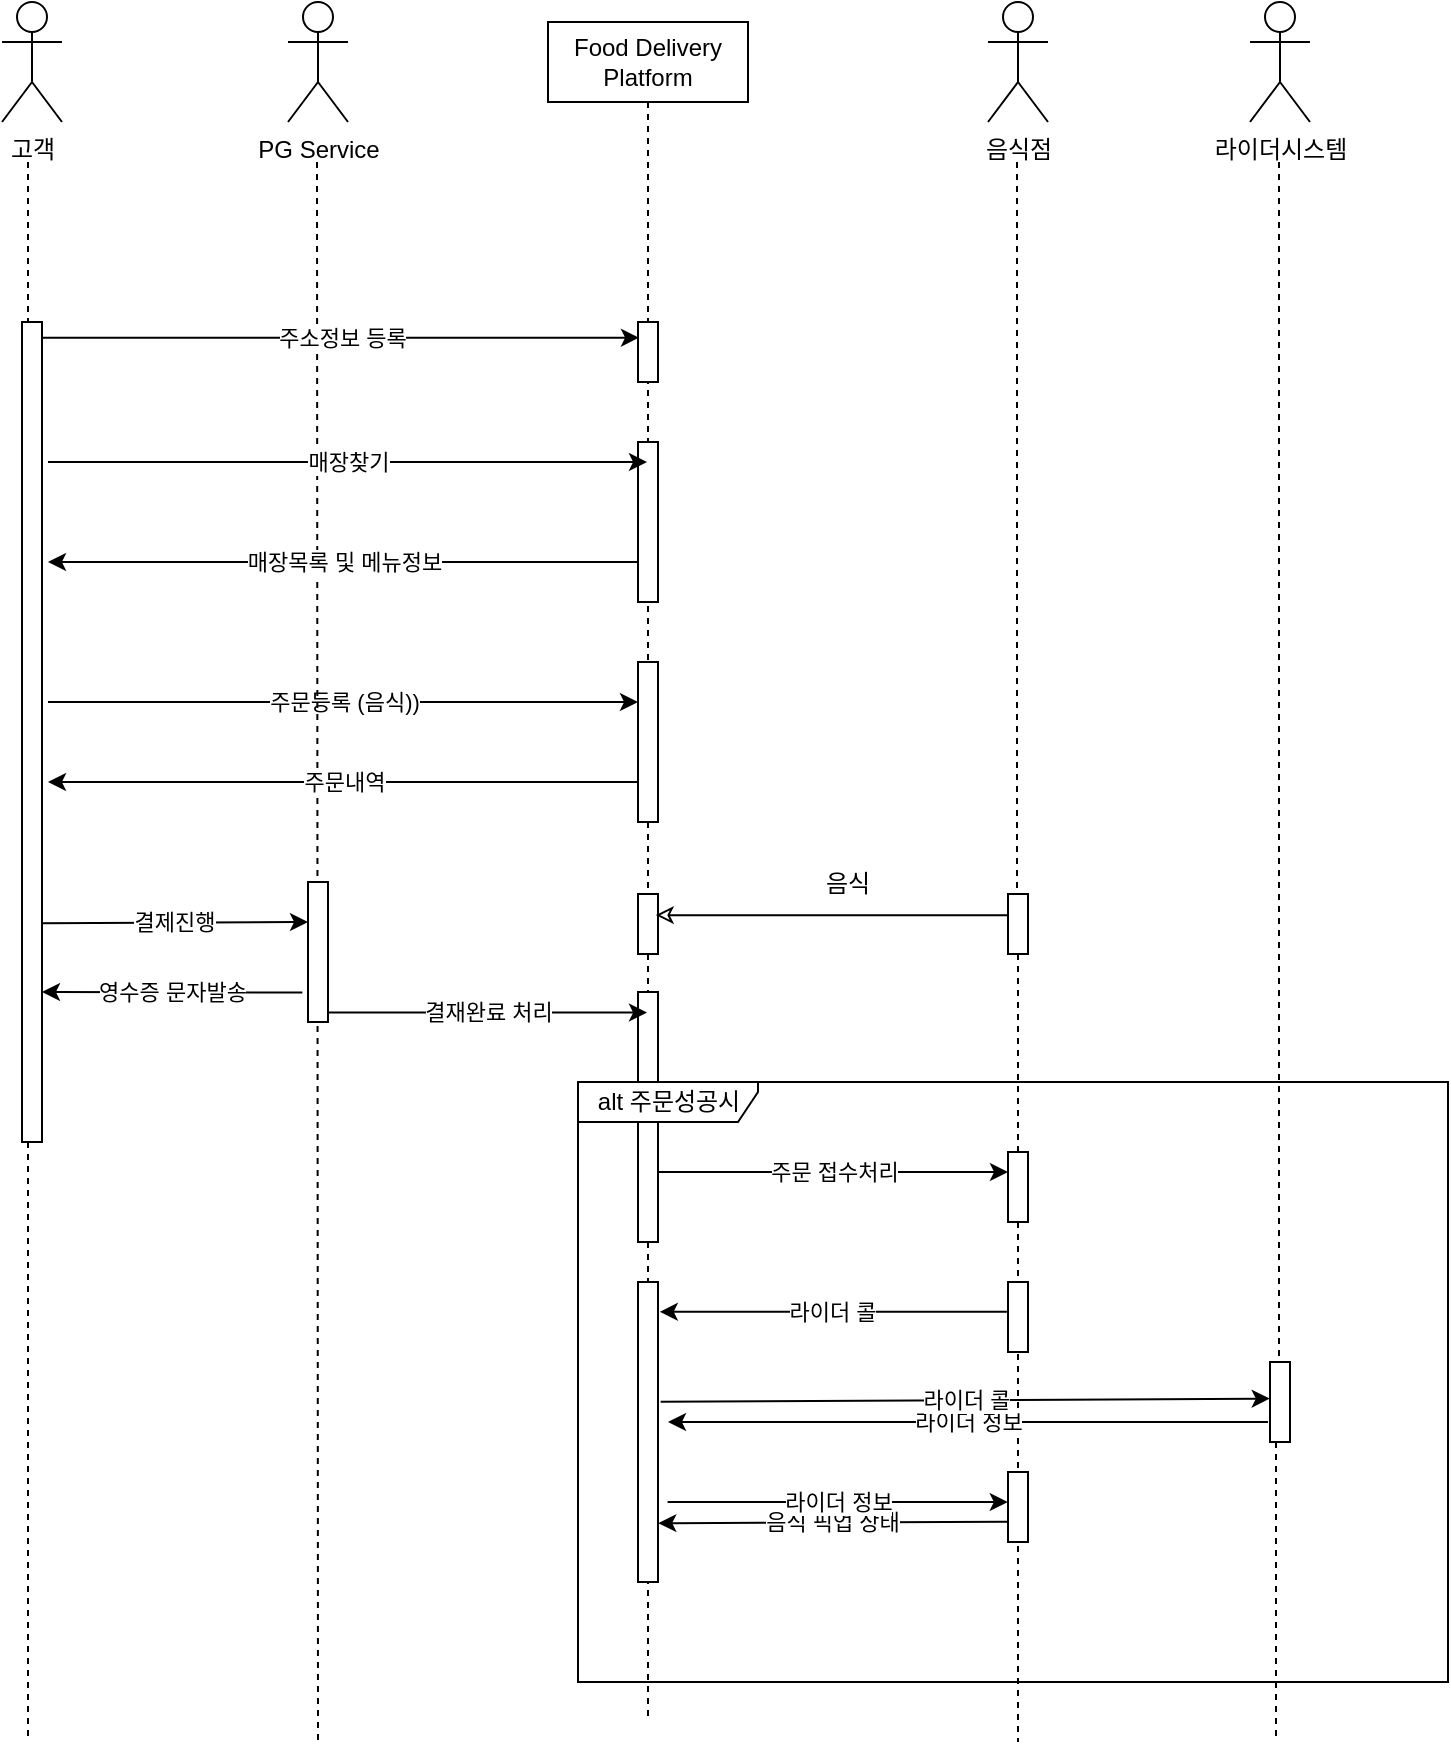 <mxfile version="20.8.14" type="github">
  <diagram name="페이지-1" id="G8HBMBSFDNfXRrGZk2dZ">
    <mxGraphModel dx="1405" dy="901" grid="1" gridSize="10" guides="1" tooltips="1" connect="1" arrows="1" fold="1" page="1" pageScale="1" pageWidth="827" pageHeight="1169" math="0" shadow="0">
      <root>
        <mxCell id="0" />
        <mxCell id="1" parent="0" />
        <mxCell id="JSWrZhwCicqu2azKiJlL-1" value="고객" style="shape=umlActor;verticalLabelPosition=bottom;verticalAlign=top;html=1;outlineConnect=0;" vertex="1" parent="1">
          <mxGeometry x="67" y="90" width="30" height="60" as="geometry" />
        </mxCell>
        <mxCell id="JSWrZhwCicqu2azKiJlL-2" value="음식점" style="shape=umlActor;verticalLabelPosition=bottom;verticalAlign=top;html=1;outlineConnect=0;" vertex="1" parent="1">
          <mxGeometry x="560" y="90" width="30" height="60" as="geometry" />
        </mxCell>
        <mxCell id="JSWrZhwCicqu2azKiJlL-3" value="PG Service" style="shape=umlActor;verticalLabelPosition=bottom;verticalAlign=top;html=1;outlineConnect=0;" vertex="1" parent="1">
          <mxGeometry x="210" y="90" width="30" height="60" as="geometry" />
        </mxCell>
        <mxCell id="JSWrZhwCicqu2azKiJlL-4" value="라이더시스템" style="shape=umlActor;verticalLabelPosition=bottom;verticalAlign=top;html=1;outlineConnect=0;" vertex="1" parent="1">
          <mxGeometry x="691" y="90" width="30" height="60" as="geometry" />
        </mxCell>
        <mxCell id="JSWrZhwCicqu2azKiJlL-6" value="Food Delivery Platform" style="shape=umlLifeline;perimeter=lifelinePerimeter;whiteSpace=wrap;html=1;container=1;collapsible=0;recursiveResize=0;outlineConnect=0;" vertex="1" parent="1">
          <mxGeometry x="340" y="100" width="100" height="850" as="geometry" />
        </mxCell>
        <mxCell id="JSWrZhwCicqu2azKiJlL-24" value="" style="html=1;points=[];perimeter=orthogonalPerimeter;" vertex="1" parent="JSWrZhwCicqu2azKiJlL-6">
          <mxGeometry x="45" y="150" width="10" height="30" as="geometry" />
        </mxCell>
        <mxCell id="JSWrZhwCicqu2azKiJlL-26" value="" style="html=1;points=[];perimeter=orthogonalPerimeter;" vertex="1" parent="JSWrZhwCicqu2azKiJlL-6">
          <mxGeometry x="45" y="210" width="10" height="80" as="geometry" />
        </mxCell>
        <mxCell id="JSWrZhwCicqu2azKiJlL-29" value="" style="html=1;points=[];perimeter=orthogonalPerimeter;" vertex="1" parent="JSWrZhwCicqu2azKiJlL-6">
          <mxGeometry x="45" y="320" width="10" height="80" as="geometry" />
        </mxCell>
        <mxCell id="JSWrZhwCicqu2azKiJlL-30" value="주문등록 (음식))" style="endArrow=classic;html=1;rounded=0;" edge="1" parent="JSWrZhwCicqu2azKiJlL-6">
          <mxGeometry width="50" height="50" relative="1" as="geometry">
            <mxPoint x="-250" y="340" as="sourcePoint" />
            <mxPoint x="45.0" y="340" as="targetPoint" />
          </mxGeometry>
        </mxCell>
        <mxCell id="JSWrZhwCicqu2azKiJlL-39" value="" style="html=1;points=[];perimeter=orthogonalPerimeter;" vertex="1" parent="JSWrZhwCicqu2azKiJlL-6">
          <mxGeometry x="45" y="485" width="10" height="125" as="geometry" />
        </mxCell>
        <mxCell id="JSWrZhwCicqu2azKiJlL-7" value="" style="html=1;verticalAlign=bottom;labelBackgroundColor=none;endArrow=none;endFill=0;dashed=1;rounded=0;startArrow=none;" edge="1" parent="1" source="JSWrZhwCicqu2azKiJlL-11">
          <mxGeometry width="160" relative="1" as="geometry">
            <mxPoint x="80" y="170" as="sourcePoint" />
            <mxPoint x="80" y="960" as="targetPoint" />
          </mxGeometry>
        </mxCell>
        <mxCell id="JSWrZhwCicqu2azKiJlL-8" value="" style="html=1;verticalAlign=bottom;labelBackgroundColor=none;endArrow=none;endFill=0;dashed=1;rounded=0;startArrow=none;" edge="1" parent="1" source="JSWrZhwCicqu2azKiJlL-38">
          <mxGeometry width="160" relative="1" as="geometry">
            <mxPoint x="574.5" y="170" as="sourcePoint" />
            <mxPoint x="575" y="960" as="targetPoint" />
          </mxGeometry>
        </mxCell>
        <mxCell id="JSWrZhwCicqu2azKiJlL-9" value="" style="html=1;verticalAlign=bottom;labelBackgroundColor=none;endArrow=none;endFill=0;dashed=1;rounded=0;" edge="1" parent="1">
          <mxGeometry width="160" relative="1" as="geometry">
            <mxPoint x="224.5" y="170" as="sourcePoint" />
            <mxPoint x="225" y="960" as="targetPoint" />
          </mxGeometry>
        </mxCell>
        <mxCell id="JSWrZhwCicqu2azKiJlL-10" value="" style="html=1;verticalAlign=bottom;labelBackgroundColor=none;endArrow=none;endFill=0;dashed=1;rounded=0;startArrow=none;" edge="1" parent="1" source="JSWrZhwCicqu2azKiJlL-42">
          <mxGeometry width="160" relative="1" as="geometry">
            <mxPoint x="705.5" y="170" as="sourcePoint" />
            <mxPoint x="704" y="960" as="targetPoint" />
          </mxGeometry>
        </mxCell>
        <mxCell id="JSWrZhwCicqu2azKiJlL-12" value="" style="html=1;verticalAlign=bottom;labelBackgroundColor=none;endArrow=none;endFill=0;dashed=1;rounded=0;" edge="1" parent="1" target="JSWrZhwCicqu2azKiJlL-11">
          <mxGeometry width="160" relative="1" as="geometry">
            <mxPoint x="80" y="170" as="sourcePoint" />
            <mxPoint x="80" y="720" as="targetPoint" />
          </mxGeometry>
        </mxCell>
        <mxCell id="JSWrZhwCicqu2azKiJlL-11" value="" style="html=1;points=[];perimeter=orthogonalPerimeter;" vertex="1" parent="1">
          <mxGeometry x="77" y="250" width="10" height="410" as="geometry" />
        </mxCell>
        <mxCell id="JSWrZhwCicqu2azKiJlL-13" value="alt 주문성공시" style="shape=umlFrame;tabPosition=left;html=1;boundedLbl=1;labelInHeader=1;width=90;height=20;" vertex="1" parent="1">
          <mxGeometry x="355" y="630" width="435" height="300" as="geometry" />
        </mxCell>
        <mxCell id="JSWrZhwCicqu2azKiJlL-16" value="" style="html=1;verticalAlign=bottom;labelBackgroundColor=none;endArrow=none;endFill=0;dashed=1;rounded=0;" edge="1" parent="1" target="JSWrZhwCicqu2azKiJlL-15">
          <mxGeometry width="160" relative="1" as="geometry">
            <mxPoint x="574.5" y="170" as="sourcePoint" />
            <mxPoint x="574.5" y="720" as="targetPoint" />
          </mxGeometry>
        </mxCell>
        <mxCell id="JSWrZhwCicqu2azKiJlL-17" value="" style="html=1;points=[];perimeter=orthogonalPerimeter;" vertex="1" parent="1">
          <mxGeometry x="385" y="536" width="10" height="30" as="geometry" />
        </mxCell>
        <mxCell id="JSWrZhwCicqu2azKiJlL-18" style="edgeStyle=orthogonalEdgeStyle;rounded=0;orthogonalLoop=1;jettySize=auto;html=1;endArrow=classic;endFill=0;entryX=0.886;entryY=0.352;entryDx=0;entryDy=0;entryPerimeter=0;" edge="1" parent="1" source="JSWrZhwCicqu2azKiJlL-15" target="JSWrZhwCicqu2azKiJlL-17">
          <mxGeometry relative="1" as="geometry">
            <Array as="points">
              <mxPoint x="482" y="546" />
            </Array>
          </mxGeometry>
        </mxCell>
        <mxCell id="JSWrZhwCicqu2azKiJlL-15" value="" style="html=1;points=[];perimeter=orthogonalPerimeter;" vertex="1" parent="1">
          <mxGeometry x="570" y="536" width="10" height="30" as="geometry" />
        </mxCell>
        <mxCell id="JSWrZhwCicqu2azKiJlL-19" value="음식" style="text;html=1;strokeColor=none;fillColor=none;align=center;verticalAlign=middle;whiteSpace=wrap;rounded=0;" vertex="1" parent="1">
          <mxGeometry x="460" y="516" width="60" height="30" as="geometry" />
        </mxCell>
        <mxCell id="JSWrZhwCicqu2azKiJlL-25" value="주소정보 등록" style="endArrow=classic;html=1;rounded=0;entryX=0.05;entryY=0.261;entryDx=0;entryDy=0;entryPerimeter=0;" edge="1" parent="1" source="JSWrZhwCicqu2azKiJlL-11" target="JSWrZhwCicqu2azKiJlL-24">
          <mxGeometry width="50" height="50" relative="1" as="geometry">
            <mxPoint x="-70" y="370" as="sourcePoint" />
            <mxPoint x="-20" y="320" as="targetPoint" />
          </mxGeometry>
        </mxCell>
        <mxCell id="JSWrZhwCicqu2azKiJlL-27" value="매장찾기" style="endArrow=classic;html=1;rounded=0;" edge="1" parent="1" target="JSWrZhwCicqu2azKiJlL-6">
          <mxGeometry width="50" height="50" relative="1" as="geometry">
            <mxPoint x="90" y="320" as="sourcePoint" />
            <mxPoint x="395.5" y="267.83" as="targetPoint" />
          </mxGeometry>
        </mxCell>
        <mxCell id="JSWrZhwCicqu2azKiJlL-28" value="매장목록 및 메뉴정보" style="endArrow=classic;html=1;rounded=0;" edge="1" parent="1" source="JSWrZhwCicqu2azKiJlL-26">
          <mxGeometry width="50" height="50" relative="1" as="geometry">
            <mxPoint x="380" y="370" as="sourcePoint" />
            <mxPoint x="90" y="370" as="targetPoint" />
            <mxPoint as="offset" />
          </mxGeometry>
        </mxCell>
        <mxCell id="JSWrZhwCicqu2azKiJlL-31" value="주문내역" style="endArrow=classic;html=1;rounded=0;" edge="1" parent="1">
          <mxGeometry width="50" height="50" relative="1" as="geometry">
            <mxPoint x="385" y="480" as="sourcePoint" />
            <mxPoint x="90.0" y="480" as="targetPoint" />
            <mxPoint as="offset" />
          </mxGeometry>
        </mxCell>
        <mxCell id="JSWrZhwCicqu2azKiJlL-32" value="" style="html=1;points=[];perimeter=orthogonalPerimeter;" vertex="1" parent="1">
          <mxGeometry x="220" y="530" width="10" height="70" as="geometry" />
        </mxCell>
        <mxCell id="JSWrZhwCicqu2azKiJlL-33" value="결제진행" style="endArrow=classic;html=1;rounded=0;" edge="1" parent="1">
          <mxGeometry width="50" height="50" relative="1" as="geometry">
            <mxPoint x="87.0" y="550.58" as="sourcePoint" />
            <mxPoint x="220" y="550" as="targetPoint" />
          </mxGeometry>
        </mxCell>
        <mxCell id="JSWrZhwCicqu2azKiJlL-34" value="영수증 문자발송" style="endArrow=classic;html=1;rounded=0;exitX=-0.283;exitY=0.79;exitDx=0;exitDy=0;exitPerimeter=0;" edge="1" parent="1" source="JSWrZhwCicqu2azKiJlL-32">
          <mxGeometry width="50" height="50" relative="1" as="geometry">
            <mxPoint x="177" y="585" as="sourcePoint" />
            <mxPoint x="87.0" y="585" as="targetPoint" />
          </mxGeometry>
        </mxCell>
        <mxCell id="JSWrZhwCicqu2azKiJlL-37" value="결재완료 처리" style="endArrow=classic;html=1;rounded=0;exitX=-0.283;exitY=0.79;exitDx=0;exitDy=0;exitPerimeter=0;" edge="1" parent="1" target="JSWrZhwCicqu2azKiJlL-6">
          <mxGeometry width="50" height="50" relative="1" as="geometry">
            <mxPoint x="230.0" y="595.3" as="sourcePoint" />
            <mxPoint x="572.83" y="595" as="targetPoint" />
          </mxGeometry>
        </mxCell>
        <mxCell id="JSWrZhwCicqu2azKiJlL-40" value="주문 접수처리" style="endArrow=classic;html=1;rounded=0;exitX=-0.283;exitY=0.79;exitDx=0;exitDy=0;exitPerimeter=0;" edge="1" parent="1" target="JSWrZhwCicqu2azKiJlL-38">
          <mxGeometry width="50" height="50" relative="1" as="geometry">
            <mxPoint x="395.0" y="675" as="sourcePoint" />
            <mxPoint x="554.5" y="675" as="targetPoint" />
          </mxGeometry>
        </mxCell>
        <mxCell id="JSWrZhwCicqu2azKiJlL-41" value="" style="html=1;verticalAlign=bottom;labelBackgroundColor=none;endArrow=none;endFill=0;dashed=1;rounded=0;startArrow=none;" edge="1" parent="1" source="JSWrZhwCicqu2azKiJlL-15" target="JSWrZhwCicqu2azKiJlL-38">
          <mxGeometry width="160" relative="1" as="geometry">
            <mxPoint x="575" y="566" as="sourcePoint" />
            <mxPoint x="575" y="960" as="targetPoint" />
          </mxGeometry>
        </mxCell>
        <mxCell id="JSWrZhwCicqu2azKiJlL-38" value="" style="html=1;points=[];perimeter=orthogonalPerimeter;" vertex="1" parent="1">
          <mxGeometry x="570" y="665" width="10" height="35" as="geometry" />
        </mxCell>
        <mxCell id="JSWrZhwCicqu2azKiJlL-43" value="" style="html=1;verticalAlign=bottom;labelBackgroundColor=none;endArrow=none;endFill=0;dashed=1;rounded=0;" edge="1" parent="1" target="JSWrZhwCicqu2azKiJlL-42">
          <mxGeometry width="160" relative="1" as="geometry">
            <mxPoint x="705.5" y="170" as="sourcePoint" />
            <mxPoint x="704" y="960" as="targetPoint" />
          </mxGeometry>
        </mxCell>
        <mxCell id="JSWrZhwCicqu2azKiJlL-42" value="" style="html=1;points=[];perimeter=orthogonalPerimeter;" vertex="1" parent="1">
          <mxGeometry x="701" y="770" width="10" height="40" as="geometry" />
        </mxCell>
        <mxCell id="JSWrZhwCicqu2azKiJlL-44" value="라이더 콜" style="endArrow=classic;html=1;rounded=0;exitX=-0.057;exitY=0.424;exitDx=0;exitDy=0;exitPerimeter=0;entryX=0.094;entryY=0.383;entryDx=0;entryDy=0;entryPerimeter=0;" edge="1" parent="1" source="JSWrZhwCicqu2azKiJlL-45" target="JSWrZhwCicqu2azKiJlL-13">
          <mxGeometry width="50" height="50" relative="1" as="geometry">
            <mxPoint x="430.0" y="710.41" as="sourcePoint" />
            <mxPoint x="550" y="710" as="targetPoint" />
          </mxGeometry>
        </mxCell>
        <mxCell id="JSWrZhwCicqu2azKiJlL-45" value="" style="html=1;points=[];perimeter=orthogonalPerimeter;" vertex="1" parent="1">
          <mxGeometry x="570" y="730" width="10" height="35" as="geometry" />
        </mxCell>
        <mxCell id="JSWrZhwCicqu2azKiJlL-47" value="라이더 정보" style="endArrow=classic;html=1;rounded=0;" edge="1" parent="1">
          <mxGeometry width="50" height="50" relative="1" as="geometry">
            <mxPoint x="700" y="800" as="sourcePoint" />
            <mxPoint x="400" y="800" as="targetPoint" />
          </mxGeometry>
        </mxCell>
        <mxCell id="JSWrZhwCicqu2azKiJlL-48" value="" style="html=1;points=[];perimeter=orthogonalPerimeter;" vertex="1" parent="1">
          <mxGeometry x="570" y="825" width="10" height="35" as="geometry" />
        </mxCell>
        <mxCell id="JSWrZhwCicqu2azKiJlL-50" value="음식 픽업 상태" style="endArrow=classic;html=1;rounded=0;exitX=0.494;exitY=0.733;exitDx=0;exitDy=0;exitPerimeter=0;entryX=1.014;entryY=0.804;entryDx=0;entryDy=0;entryPerimeter=0;" edge="1" parent="1" source="JSWrZhwCicqu2azKiJlL-13" target="JSWrZhwCicqu2azKiJlL-52">
          <mxGeometry width="50" height="50" relative="1" as="geometry">
            <mxPoint x="580.0" y="870.41" as="sourcePoint" />
            <mxPoint x="700" y="870" as="targetPoint" />
          </mxGeometry>
        </mxCell>
        <mxCell id="JSWrZhwCicqu2azKiJlL-52" value="" style="html=1;points=[];perimeter=orthogonalPerimeter;" vertex="1" parent="1">
          <mxGeometry x="385" y="730" width="10" height="150" as="geometry" />
        </mxCell>
        <mxCell id="JSWrZhwCicqu2azKiJlL-53" value="라이더 콜" style="endArrow=classic;html=1;rounded=0;exitX=0.095;exitY=0.533;exitDx=0;exitDy=0;exitPerimeter=0;entryX=-0.014;entryY=0.457;entryDx=0;entryDy=0;entryPerimeter=0;" edge="1" parent="1" source="JSWrZhwCicqu2azKiJlL-13" target="JSWrZhwCicqu2azKiJlL-42">
          <mxGeometry width="50" height="50" relative="1" as="geometry">
            <mxPoint x="579.43" y="754.84" as="sourcePoint" />
            <mxPoint x="405.14" y="754.31" as="targetPoint" />
          </mxGeometry>
        </mxCell>
        <mxCell id="JSWrZhwCicqu2azKiJlL-54" value="라이더 정보" style="endArrow=classic;html=1;rounded=0;exitX=0.103;exitY=0.7;exitDx=0;exitDy=0;exitPerimeter=0;entryX=0.494;entryY=0.7;entryDx=0;entryDy=0;entryPerimeter=0;" edge="1" parent="1" source="JSWrZhwCicqu2azKiJlL-13" target="JSWrZhwCicqu2azKiJlL-13">
          <mxGeometry width="50" height="50" relative="1" as="geometry">
            <mxPoint x="710" y="810" as="sourcePoint" />
            <mxPoint x="410" y="810" as="targetPoint" />
          </mxGeometry>
        </mxCell>
      </root>
    </mxGraphModel>
  </diagram>
</mxfile>
